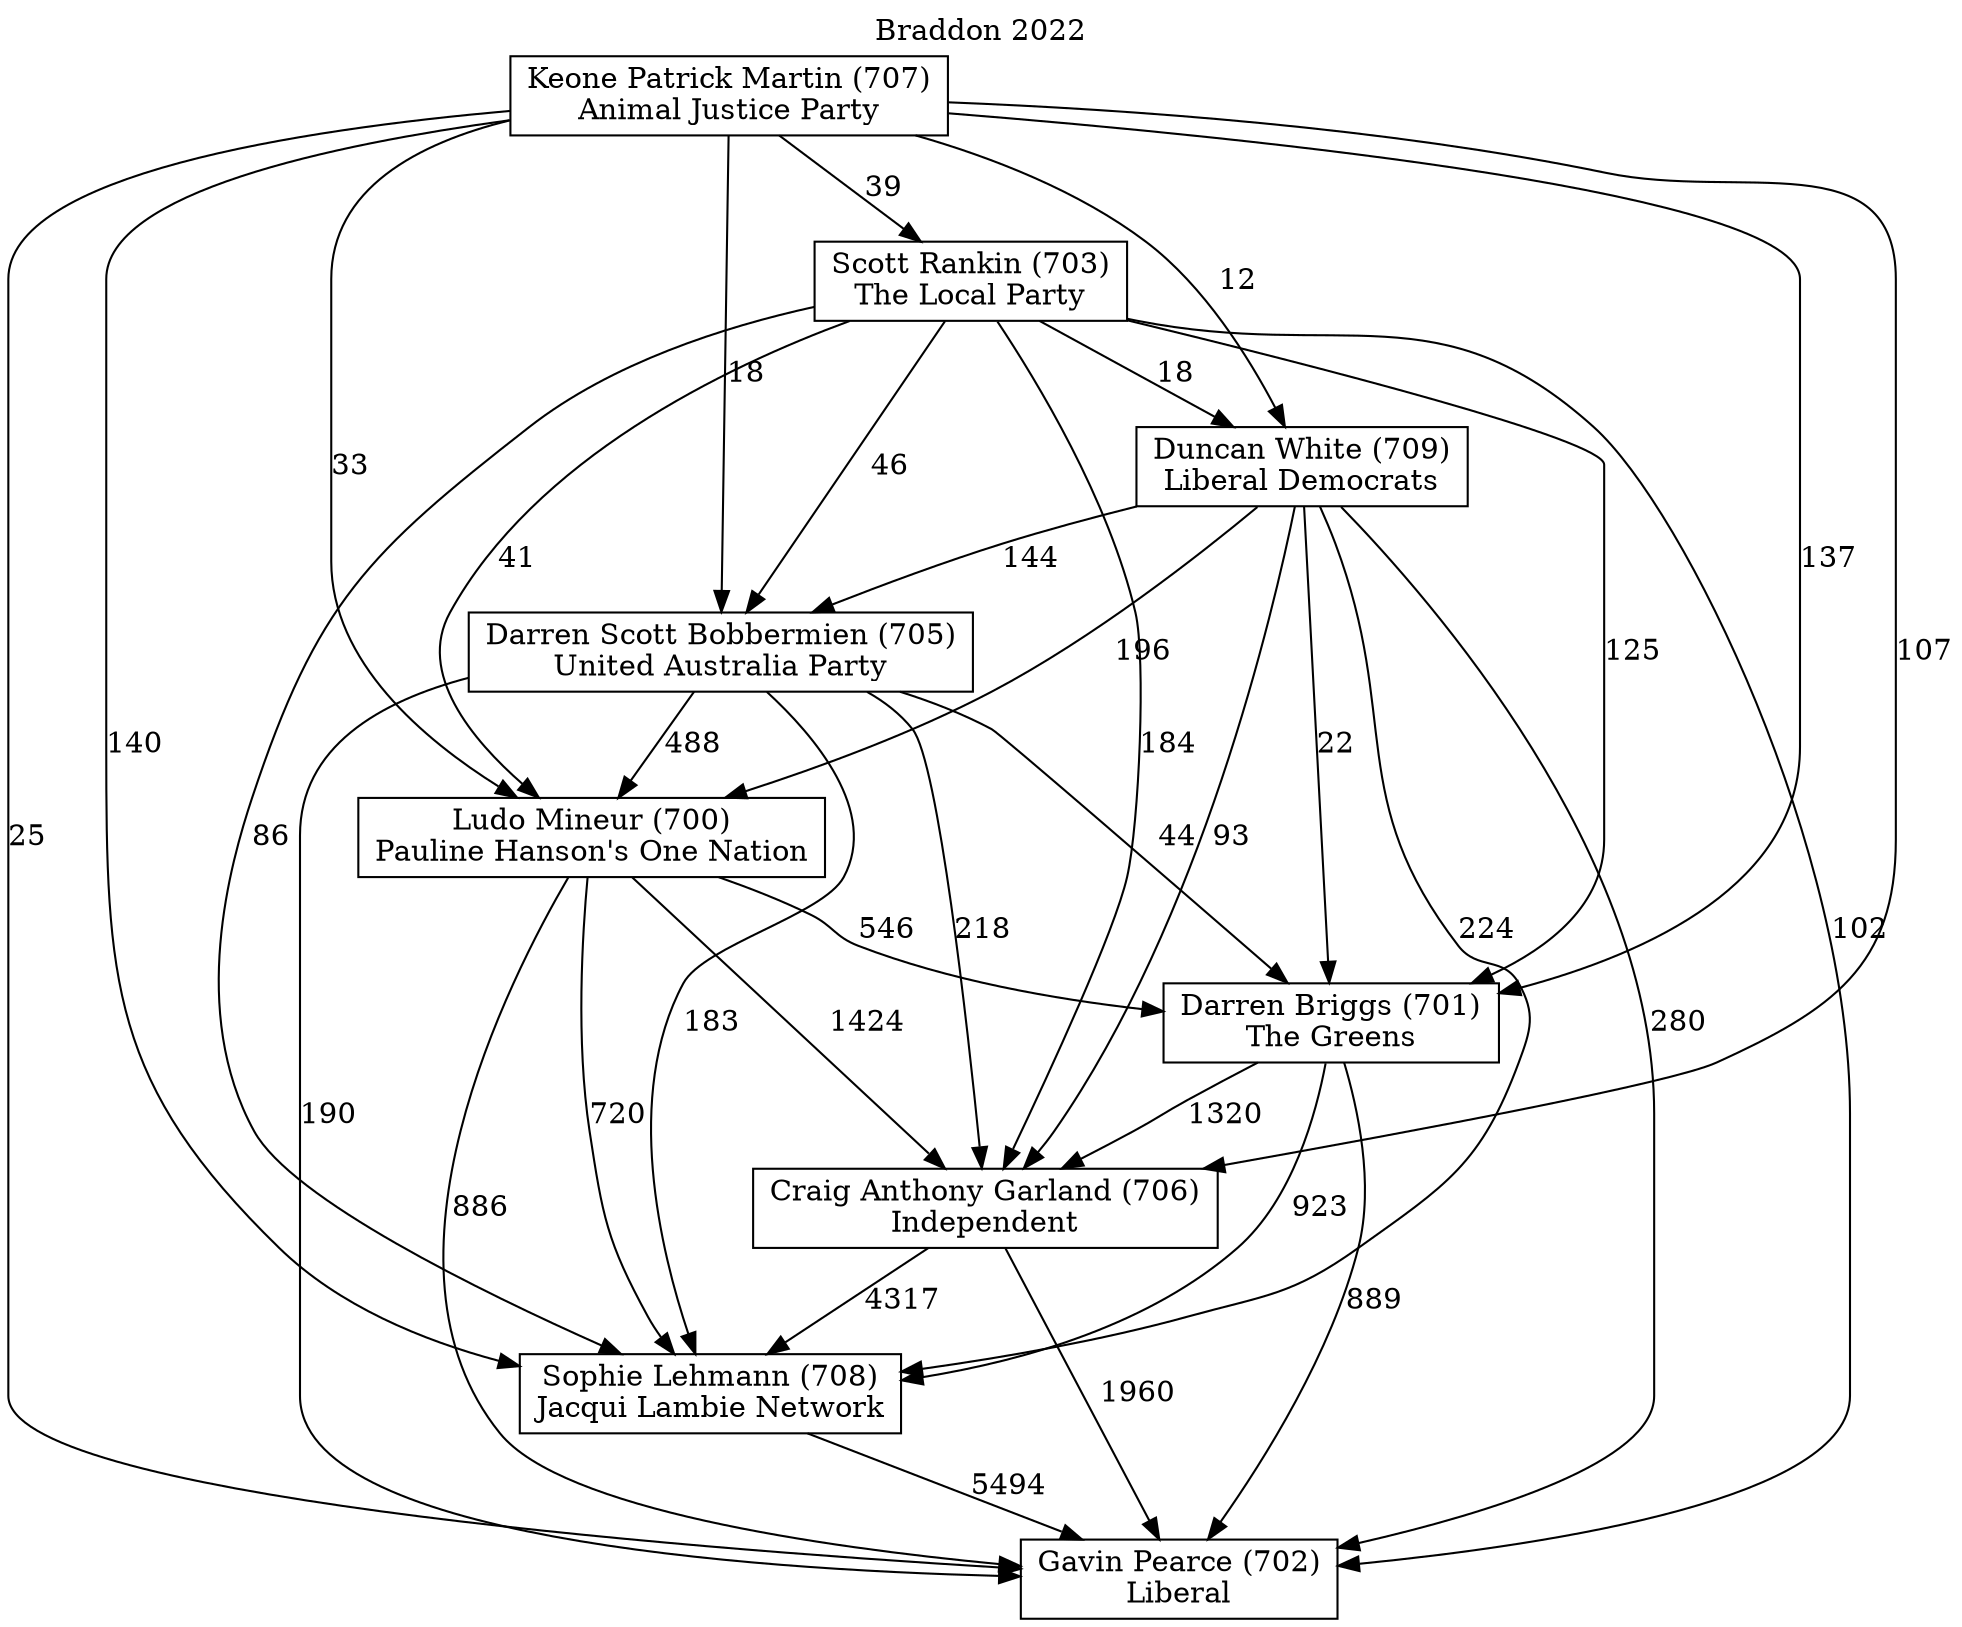 // House preference flow
digraph "Gavin Pearce (702)_Braddon_2022" {
	graph [label="Braddon 2022" labelloc=t mclimit=10]
	node [shape=box]
	"Darren Scott Bobbermien (705)" [label="Darren Scott Bobbermien (705)
United Australia Party"]
	"Keone Patrick Martin (707)" [label="Keone Patrick Martin (707)
Animal Justice Party"]
	"Ludo Mineur (700)" [label="Ludo Mineur (700)
Pauline Hanson's One Nation"]
	"Craig Anthony Garland (706)" [label="Craig Anthony Garland (706)
Independent"]
	"Darren Briggs (701)" [label="Darren Briggs (701)
The Greens"]
	"Gavin Pearce (702)" [label="Gavin Pearce (702)
Liberal"]
	"Scott Rankin (703)" [label="Scott Rankin (703)
The Local Party"]
	"Duncan White (709)" [label="Duncan White (709)
Liberal Democrats"]
	"Sophie Lehmann (708)" [label="Sophie Lehmann (708)
Jacqui Lambie Network"]
	"Duncan White (709)" -> "Ludo Mineur (700)" [label=196]
	"Ludo Mineur (700)" -> "Sophie Lehmann (708)" [label=720]
	"Scott Rankin (703)" -> "Ludo Mineur (700)" [label=41]
	"Sophie Lehmann (708)" -> "Gavin Pearce (702)" [label=5494]
	"Darren Scott Bobbermien (705)" -> "Darren Briggs (701)" [label=44]
	"Scott Rankin (703)" -> "Darren Scott Bobbermien (705)" [label=46]
	"Darren Scott Bobbermien (705)" -> "Craig Anthony Garland (706)" [label=218]
	"Keone Patrick Martin (707)" -> "Craig Anthony Garland (706)" [label=107]
	"Craig Anthony Garland (706)" -> "Gavin Pearce (702)" [label=1960]
	"Duncan White (709)" -> "Gavin Pearce (702)" [label=280]
	"Darren Scott Bobbermien (705)" -> "Ludo Mineur (700)" [label=488]
	"Craig Anthony Garland (706)" -> "Sophie Lehmann (708)" [label=4317]
	"Keone Patrick Martin (707)" -> "Sophie Lehmann (708)" [label=140]
	"Keone Patrick Martin (707)" -> "Darren Scott Bobbermien (705)" [label=18]
	"Keone Patrick Martin (707)" -> "Scott Rankin (703)" [label=39]
	"Darren Scott Bobbermien (705)" -> "Sophie Lehmann (708)" [label=183]
	"Keone Patrick Martin (707)" -> "Darren Briggs (701)" [label=137]
	"Darren Scott Bobbermien (705)" -> "Gavin Pearce (702)" [label=190]
	"Duncan White (709)" -> "Darren Briggs (701)" [label=22]
	"Scott Rankin (703)" -> "Darren Briggs (701)" [label=125]
	"Ludo Mineur (700)" -> "Gavin Pearce (702)" [label=886]
	"Darren Briggs (701)" -> "Craig Anthony Garland (706)" [label=1320]
	"Scott Rankin (703)" -> "Gavin Pearce (702)" [label=102]
	"Darren Briggs (701)" -> "Sophie Lehmann (708)" [label=923]
	"Scott Rankin (703)" -> "Craig Anthony Garland (706)" [label=184]
	"Keone Patrick Martin (707)" -> "Gavin Pearce (702)" [label=25]
	"Duncan White (709)" -> "Sophie Lehmann (708)" [label=224]
	"Scott Rankin (703)" -> "Sophie Lehmann (708)" [label=86]
	"Keone Patrick Martin (707)" -> "Duncan White (709)" [label=12]
	"Duncan White (709)" -> "Darren Scott Bobbermien (705)" [label=144]
	"Duncan White (709)" -> "Craig Anthony Garland (706)" [label=93]
	"Ludo Mineur (700)" -> "Darren Briggs (701)" [label=546]
	"Keone Patrick Martin (707)" -> "Ludo Mineur (700)" [label=33]
	"Darren Briggs (701)" -> "Gavin Pearce (702)" [label=889]
	"Ludo Mineur (700)" -> "Craig Anthony Garland (706)" [label=1424]
	"Scott Rankin (703)" -> "Duncan White (709)" [label=18]
}
